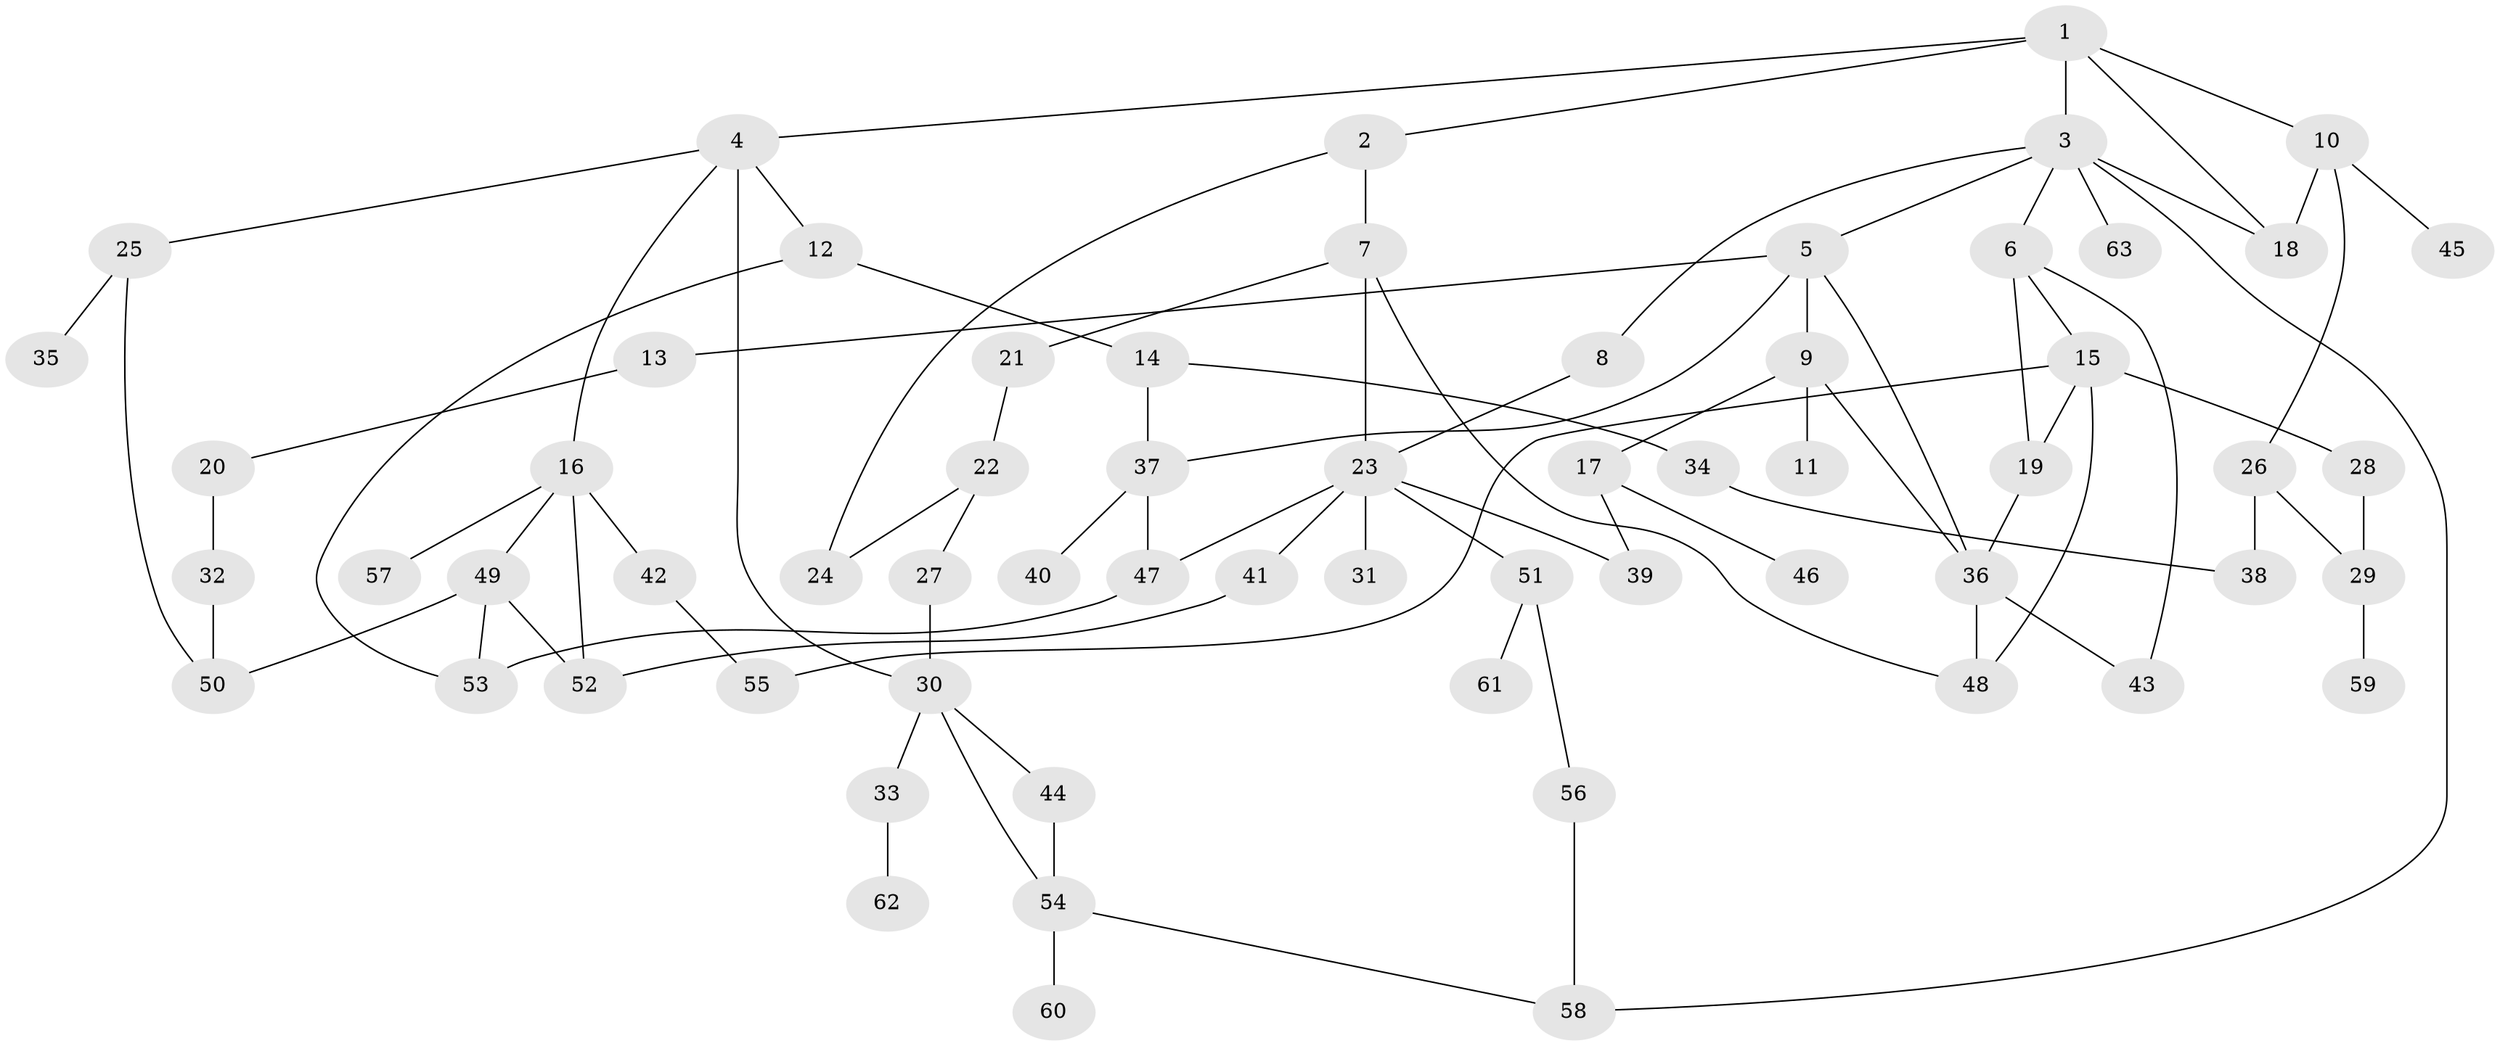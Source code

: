 // Generated by graph-tools (version 1.1) at 2025/01/03/09/25 03:01:09]
// undirected, 63 vertices, 88 edges
graph export_dot {
graph [start="1"]
  node [color=gray90,style=filled];
  1;
  2;
  3;
  4;
  5;
  6;
  7;
  8;
  9;
  10;
  11;
  12;
  13;
  14;
  15;
  16;
  17;
  18;
  19;
  20;
  21;
  22;
  23;
  24;
  25;
  26;
  27;
  28;
  29;
  30;
  31;
  32;
  33;
  34;
  35;
  36;
  37;
  38;
  39;
  40;
  41;
  42;
  43;
  44;
  45;
  46;
  47;
  48;
  49;
  50;
  51;
  52;
  53;
  54;
  55;
  56;
  57;
  58;
  59;
  60;
  61;
  62;
  63;
  1 -- 2;
  1 -- 3;
  1 -- 4;
  1 -- 10;
  1 -- 18;
  2 -- 7;
  2 -- 24;
  3 -- 5;
  3 -- 6;
  3 -- 8;
  3 -- 58;
  3 -- 63;
  3 -- 18;
  4 -- 12;
  4 -- 16;
  4 -- 25;
  4 -- 30;
  5 -- 9;
  5 -- 13;
  5 -- 36;
  5 -- 37;
  6 -- 15;
  6 -- 43;
  6 -- 19;
  7 -- 21;
  7 -- 23;
  7 -- 48;
  8 -- 23;
  9 -- 11;
  9 -- 17;
  9 -- 36;
  10 -- 18;
  10 -- 26;
  10 -- 45;
  12 -- 14;
  12 -- 53;
  13 -- 20;
  14 -- 34;
  14 -- 37;
  15 -- 19;
  15 -- 28;
  15 -- 55;
  15 -- 48;
  16 -- 42;
  16 -- 49;
  16 -- 52;
  16 -- 57;
  17 -- 39;
  17 -- 46;
  19 -- 36;
  20 -- 32;
  21 -- 22;
  22 -- 27;
  22 -- 24;
  23 -- 31;
  23 -- 41;
  23 -- 51;
  23 -- 39;
  23 -- 47;
  25 -- 35;
  25 -- 50;
  26 -- 29;
  26 -- 38;
  27 -- 30;
  28 -- 29;
  29 -- 59;
  30 -- 33;
  30 -- 44;
  30 -- 54;
  32 -- 50;
  33 -- 62;
  34 -- 38;
  36 -- 43;
  36 -- 48;
  37 -- 40;
  37 -- 47;
  41 -- 52;
  42 -- 55;
  44 -- 54;
  47 -- 53;
  49 -- 53;
  49 -- 52;
  49 -- 50;
  51 -- 56;
  51 -- 61;
  54 -- 60;
  54 -- 58;
  56 -- 58;
}
